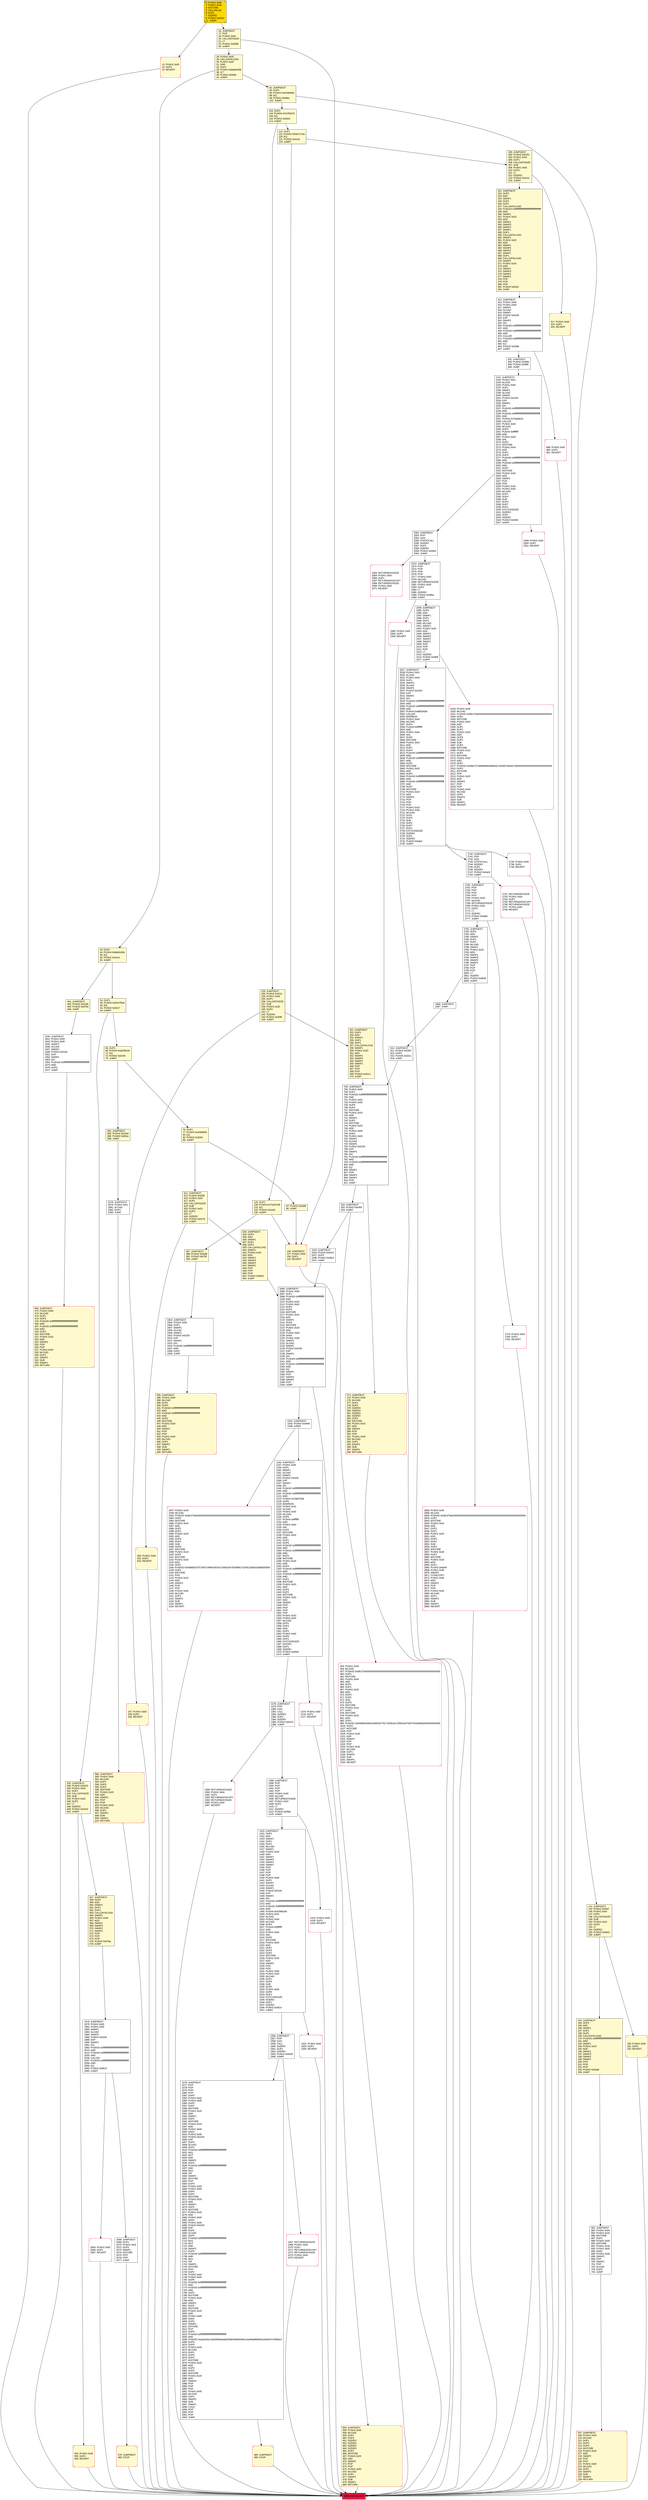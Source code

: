 digraph G {
bgcolor=transparent rankdir=UD;
node [shape=box style=filled color=black fillcolor=white fontname=arial fontcolor=black];
1567 [label="1567: RETURNDATASIZE\l1568: PUSH1 0x00\l1570: DUP1\l1571: RETURNDATACOPY\l1572: RETURNDATASIZE\l1573: PUSH1 0x00\l1575: REVERT\l" shape=Msquare color=crimson ];
469 [label="469: JUMPDEST\l470: PUSH1 0x40\l472: MLOAD\l473: DUP1\l474: DUP3\l475: PUSH20 0xffffffffffffffffffffffffffffffffffffffff\l496: AND\l497: PUSH20 0xffffffffffffffffffffffffffffffffffffffff\l518: AND\l519: DUP2\l520: MSTORE\l521: PUSH1 0x20\l523: ADD\l524: SWAP2\l525: POP\l526: POP\l527: PUSH1 0x40\l529: MLOAD\l530: DUP1\l531: SWAP2\l532: SUB\l533: SWAP1\l534: RETURN\l" fillcolor=lemonchiffon shape=Msquare color=crimson ];
321 [label="321: JUMPDEST\l322: DUP2\l323: ADD\l324: SWAP1\l325: DUP1\l326: DUP1\l327: CALLDATALOAD\l328: PUSH20 0xffffffffffffffffffffffffffffffffffffffff\l349: AND\l350: SWAP1\l351: PUSH1 0x20\l353: ADD\l354: SWAP1\l355: SWAP3\l356: SWAP2\l357: SWAP1\l358: DUP1\l359: CALLDATALOAD\l360: SWAP1\l361: PUSH1 0x20\l363: ADD\l364: SWAP1\l365: SWAP3\l366: SWAP2\l367: SWAP1\l368: DUP1\l369: CALLDATALOAD\l370: SWAP1\l371: PUSH1 0x20\l373: ADD\l374: SWAP1\l375: SWAP3\l376: SWAP2\l377: SWAP1\l378: POP\l379: POP\l380: POP\l381: PUSH2 0x032c\l384: JUMP\l" fillcolor=lemonchiffon ];
553 [label="553: PUSH1 0x00\l555: DUP1\l556: REVERT\l" fillcolor=lemonchiffon shape=Msquare color=crimson ];
1556 [label="1556: JUMPDEST\l1557: POP\l1558: GAS\l1559: CALL\l1560: ISZERO\l1561: DUP1\l1562: ISZERO\l1563: PUSH2 0x0628\l1566: JUMPI\l" ];
2068 [label="2068: JUMPDEST\l2069: DUP1\l2070: PUSH1 0x01\l2072: DUP2\l2073: SWAP1\l2074: SSTORE\l2075: POP\l2076: POP\l2077: JUMP\l" ];
461 [label="461: JUMPDEST\l462: PUSH2 0x01d5\l465: PUSH2 0x0794\l468: JUMP\l" fillcolor=lemonchiffon ];
136 [label="136: JUMPDEST\l137: PUSH1 0x00\l139: DUP1\l140: REVERT\l" fillcolor=lemonchiffon shape=Msquare color=crimson ];
2348 [label="2348: PUSH1 0x00\l2350: DUP1\l2351: REVERT\l" shape=Msquare color=crimson ];
611 [label="611: JUMPDEST\l612: PUSH2 0x028f\l615: PUSH1 0x04\l617: DUP1\l618: CALLDATASIZE\l619: SUB\l620: PUSH1 0x20\l622: DUP2\l623: LT\l624: ISZERO\l625: PUSH2 0x0279\l628: JUMPI\l" fillcolor=lemonchiffon ];
2736 [label="2736: PUSH1 0x00\l2738: DUP1\l2739: REVERT\l" shape=Msquare color=crimson ];
910 [label="910: JUMPDEST\l911: PUSH2 0x0397\l914: DUP3\l915: PUSH2 0x02c1\l918: JUMP\l" ];
385 [label="385: JUMPDEST\l386: STOP\l" fillcolor=lemonchiffon shape=Msquare color=crimson ];
812 [label="812: JUMPDEST\l813: PUSH1 0x05\l815: PUSH1 0x00\l817: SWAP1\l818: SLOAD\l819: SWAP1\l820: PUSH2 0x0100\l823: EXP\l824: SWAP1\l825: DIV\l826: PUSH20 0xffffffffffffffffffffffffffffffffffffffff\l847: AND\l848: PUSH20 0xffffffffffffffffffffffffffffffffffffffff\l869: AND\l870: CALLER\l871: PUSH20 0xffffffffffffffffffffffffffffffffffffffff\l892: AND\l893: EQ\l894: PUSH2 0x0386\l897: JUMPI\l" ];
2372 [label="2372: JUMPDEST\l2373: POP\l2374: POP\l2375: POP\l2376: POP\l2377: PUSH1 0x40\l2379: MLOAD\l2380: RETURNDATASIZE\l2381: PUSH1 0x20\l2383: DUP2\l2384: LT\l2385: ISZERO\l2386: PUSH2 0x095a\l2389: JUMPI\l" ];
0 [label="0: PUSH1 0x80\l2: PUSH1 0x40\l4: MSTORE\l5: CALLVALUE\l6: DUP1\l7: ISZERO\l8: PUSH2 0x0010\l11: JUMPI\l" fillcolor=lemonchiffon shape=Msquare fillcolor=gold ];
103 [label="103: DUP1\l104: PUSH4 0x41f5947b\l109: EQ\l110: PUSH2 0x00e5\l113: JUMPI\l" fillcolor=lemonchiffon ];
317 [label="317: PUSH1 0x00\l319: DUP1\l320: REVERT\l" fillcolor=lemonchiffon shape=Msquare color=crimson ];
54 [label="54: DUP1\l55: PUSH4 0x91b7f5ed\l60: EQ\l61: PUSH2 0x0217\l64: JUMPI\l" fillcolor=lemonchiffon ];
2363 [label="2363: RETURNDATASIZE\l2364: PUSH1 0x00\l2366: DUP1\l2367: RETURNDATACOPY\l2368: RETURNDATASIZE\l2369: PUSH1 0x00\l2371: REVERT\l" shape=Msquare color=crimson ];
2352 [label="2352: JUMPDEST\l2353: POP\l2354: GAS\l2355: STATICCALL\l2356: ISZERO\l2357: DUP1\l2358: ISZERO\l2359: PUSH2 0x0944\l2362: JUMPI\l" ];
898 [label="898: PUSH1 0x00\l900: DUP1\l901: REVERT\l" shape=Msquare color=crimson ];
2751 [label="2751: RETURNDATASIZE\l2752: PUSH1 0x00\l2754: DUP1\l2755: RETURNDATACOPY\l2756: RETURNDATASIZE\l2757: PUSH1 0x00\l2759: REVERT\l" shape=Msquare color=crimson ];
2084 [label="2084: JUMPDEST\l2085: PUSH1 0x00\l2087: DUP1\l2088: PUSH20 0xffffffffffffffffffffffffffffffffffffffff\l2109: AND\l2110: PUSH1 0x03\l2112: PUSH1 0x00\l2114: DUP5\l2115: DUP2\l2116: MSTORE\l2117: PUSH1 0x20\l2119: ADD\l2120: SWAP1\l2121: DUP2\l2122: MSTORE\l2123: PUSH1 0x20\l2125: ADD\l2126: PUSH1 0x00\l2128: SHA3\l2129: PUSH1 0x00\l2131: SWAP1\l2132: SLOAD\l2133: SWAP1\l2134: PUSH2 0x0100\l2137: EXP\l2138: SWAP1\l2139: DIV\l2140: PUSH20 0xffffffffffffffffffffffffffffffffffffffff\l2161: AND\l2162: PUSH20 0xffffffffffffffffffffffffffffffffffffffff\l2183: AND\l2184: EQ\l2185: SWAP1\l2186: POP\l2187: SWAP2\l2188: SWAP1\l2189: POP\l2190: JUMP\l" ];
1033 [label="1033: JUMPDEST\l1034: PUSH2 0x0412\l1037: DUP2\l1038: PUSH2 0x0824\l1041: JUMP\l" ];
924 [label="924: PUSH1 0x40\l926: MLOAD\l927: PUSH32 0x08c379a000000000000000000000000000000000000000000000000000000000\l960: DUP2\l961: MSTORE\l962: PUSH1 0x04\l964: ADD\l965: DUP1\l966: DUP1\l967: PUSH1 0x20\l969: ADD\l970: DUP3\l971: DUP2\l972: SUB\l973: DUP3\l974: MSTORE\l975: PUSH1 0x1a\l977: DUP2\l978: MSTORE\l979: PUSH1 0x20\l981: ADD\l982: DUP1\l983: PUSH32 0x546865206e616d652077617320616c72656164792074616b656e000000000000\l1016: DUP2\l1017: MSTORE\l1018: POP\l1019: PUSH1 0x20\l1021: ADD\l1022: SWAP2\l1023: POP\l1024: POP\l1025: PUSH1 0x40\l1027: MLOAD\l1028: DUP1\l1029: SWAP2\l1030: SUB\l1031: SWAP1\l1032: REVERT\l" shape=Msquare color=crimson ];
1416 [label="1416: PUSH1 0x00\l1418: DUP1\l1419: REVERT\l" shape=Msquare color=crimson ];
902 [label="902: JUMPDEST\l903: PUSH2 0x038e\l906: PUSH2 0x088f\l909: JUMP\l" ];
12 [label="12: PUSH1 0x00\l14: DUP1\l15: REVERT\l" fillcolor=lemonchiffon shape=Msquare color=crimson ];
273 [label="273: JUMPDEST\l274: PUSH1 0x40\l276: MLOAD\l277: DUP1\l278: DUP3\l279: ISZERO\l280: ISZERO\l281: ISZERO\l282: ISZERO\l283: DUP2\l284: MSTORE\l285: PUSH1 0x20\l287: ADD\l288: SWAP2\l289: POP\l290: POP\l291: PUSH1 0x40\l293: MLOAD\l294: DUP1\l295: SWAP2\l296: SUB\l297: SWAP1\l298: RETURN\l" fillcolor=lemonchiffon shape=Msquare color=crimson ];
1042 [label="1042: JUMPDEST\l1043: PUSH2 0x0484\l1046: JUMPI\l" ];
26 [label="26: PUSH1 0x00\l28: CALLDATALOAD\l29: PUSH1 0xe0\l31: SHR\l32: DUP1\l33: PUSH4 0x8da5cb5b\l38: GT\l39: PUSH2 0x005b\l42: JUMPI\l" fillcolor=lemonchiffon ];
1552 [label="1552: PUSH1 0x00\l1554: DUP1\l1555: REVERT\l" shape=Msquare color=crimson ];
2064 [label="2064: PUSH1 0x00\l2066: DUP1\l2067: REVERT\l" shape=Msquare color=crimson ];
655 [label="655: JUMPDEST\l656: PUSH1 0x40\l658: MLOAD\l659: DUP1\l660: DUP3\l661: ISZERO\l662: ISZERO\l663: ISZERO\l664: ISZERO\l665: DUP2\l666: MSTORE\l667: PUSH1 0x20\l669: ADD\l670: SWAP2\l671: POP\l672: POP\l673: PUSH1 0x40\l675: MLOAD\l676: DUP1\l677: SWAP2\l678: SUB\l679: SWAP1\l680: RETURN\l" fillcolor=lemonchiffon shape=Msquare color=crimson ];
91 [label="91: JUMPDEST\l92: DUP1\l93: PUSH4 0x01984892\l98: EQ\l99: PUSH2 0x008d\l102: JUMPI\l" fillcolor=lemonchiffon ];
535 [label="535: JUMPDEST\l536: PUSH2 0x0243\l539: PUSH1 0x04\l541: DUP1\l542: CALLDATASIZE\l543: SUB\l544: PUSH1 0x20\l546: DUP2\l547: LT\l548: ISZERO\l549: PUSH2 0x022d\l552: JUMPI\l" fillcolor=lemonchiffon ];
159 [label="159: PUSH1 0x00\l161: DUP1\l162: REVERT\l" fillcolor=lemonchiffon shape=Msquare color=crimson ];
2782 [label="2782: JUMPDEST\l2783: DUP2\l2784: ADD\l2785: SWAP1\l2786: DUP1\l2787: DUP1\l2788: MLOAD\l2789: SWAP1\l2790: PUSH1 0x20\l2792: ADD\l2793: SWAP1\l2794: SWAP3\l2795: SWAP2\l2796: SWAP1\l2797: POP\l2798: POP\l2799: POP\l2800: LT\l2801: ISZERO\l2802: PUSH2 0x0b46\l2805: JUMPI\l" ];
43 [label="43: DUP1\l44: PUSH4 0x8da5cb5b\l49: EQ\l50: PUSH2 0x01cd\l53: JUMPI\l" fillcolor=lemonchiffon ];
387 [label="387: JUMPDEST\l388: PUSH2 0x018b\l391: PUSH2 0x076f\l394: JUMP\l" fillcolor=lemonchiffon ];
229 [label="229: JUMPDEST\l230: PUSH2 0x0111\l233: PUSH1 0x04\l235: DUP1\l236: CALLDATASIZE\l237: SUB\l238: PUSH1 0x20\l240: DUP2\l241: LT\l242: ISZERO\l243: PUSH2 0x00fb\l246: JUMPI\l" fillcolor=lemonchiffon ];
2888 [label="2888: EXIT BLOCK\l" fillcolor=crimson ];
2078 [label="2078: JUMPDEST\l2079: PUSH1 0x01\l2081: SLOAD\l2082: DUP2\l2083: JUMP\l" ];
1420 [label="1420: JUMPDEST\l1421: DUP2\l1422: ADD\l1423: SWAP1\l1424: DUP1\l1425: DUP1\l1426: MLOAD\l1427: SWAP1\l1428: PUSH1 0x20\l1430: ADD\l1431: SWAP1\l1432: SWAP3\l1433: SWAP2\l1434: SWAP1\l1435: POP\l1436: POP\l1437: POP\l1438: POP\l1439: PUSH1 0x00\l1441: DUP1\l1442: SWAP1\l1443: SLOAD\l1444: SWAP1\l1445: PUSH2 0x0100\l1448: EXP\l1449: SWAP1\l1450: DIV\l1451: PUSH20 0xffffffffffffffffffffffffffffffffffffffff\l1472: AND\l1473: PUSH20 0xffffffffffffffffffffffffffffffffffffffff\l1494: AND\l1495: PUSH4 0x42966c68\l1500: PUSH1 0x01\l1502: SLOAD\l1503: PUSH1 0x40\l1505: MLOAD\l1506: DUP3\l1507: PUSH4 0xffffffff\l1512: AND\l1513: PUSH1 0xe0\l1515: SHL\l1516: DUP2\l1517: MSTORE\l1518: PUSH1 0x04\l1520: ADD\l1521: DUP1\l1522: DUP3\l1523: DUP2\l1524: MSTORE\l1525: PUSH1 0x20\l1527: ADD\l1528: SWAP2\l1529: POP\l1530: POP\l1531: PUSH1 0x00\l1533: PUSH1 0x40\l1535: MLOAD\l1536: DUP1\l1537: DUP4\l1538: SUB\l1539: DUP2\l1540: PUSH1 0x00\l1542: DUP8\l1543: DUP1\l1544: EXTCODESIZE\l1545: ISZERO\l1546: DUP1\l1547: ISZERO\l1548: PUSH2 0x0614\l1551: JUMPI\l" ];
2806 [label="2806: PUSH1 0x40\l2808: MLOAD\l2809: PUSH32 0x08c379a000000000000000000000000000000000000000000000000000000000\l2842: DUP2\l2843: MSTORE\l2844: PUSH1 0x04\l2846: ADD\l2847: DUP1\l2848: DUP1\l2849: PUSH1 0x20\l2851: ADD\l2852: DUP3\l2853: DUP2\l2854: SUB\l2855: DUP3\l2856: MSTORE\l2857: PUSH1 0x3b\l2859: DUP2\l2860: MSTORE\l2861: PUSH1 0x20\l2863: ADD\l2864: DUP1\l2865: PUSH2 0x0b49\l2868: PUSH1 0x3b\l2870: SWAP2\l2871: CODECOPY\l2872: PUSH1 0x40\l2874: ADD\l2875: SWAP2\l2876: POP\l2877: POP\l2878: PUSH1 0x40\l2880: MLOAD\l2881: DUP1\l2882: SWAP2\l2883: SUB\l2884: SWAP1\l2885: REVERT\l" shape=Msquare color=crimson ];
1378 [label="1378: JUMPDEST\l1379: POP\l1380: GAS\l1381: CALL\l1382: ISZERO\l1383: DUP1\l1384: ISZERO\l1385: PUSH2 0x0576\l1388: JUMPI\l" ];
2740 [label="2740: JUMPDEST\l2741: POP\l2742: GAS\l2743: STATICCALL\l2744: ISZERO\l2745: DUP1\l2746: ISZERO\l2747: PUSH2 0x0ac8\l2750: JUMPI\l" ];
1398 [label="1398: JUMPDEST\l1399: POP\l1400: POP\l1401: POP\l1402: POP\l1403: PUSH1 0x40\l1405: MLOAD\l1406: RETURNDATASIZE\l1407: PUSH1 0x20\l1409: DUP2\l1410: LT\l1411: ISZERO\l1412: PUSH2 0x058c\l1415: JUMPI\l" ];
141 [label="141: JUMPDEST\l142: PUSH2 0x00cf\l145: PUSH1 0x04\l147: DUP1\l148: CALLDATASIZE\l149: SUB\l150: PUSH1 0x20\l152: DUP2\l153: LT\l154: ISZERO\l155: PUSH2 0x00a3\l158: JUMPI\l" fillcolor=lemonchiffon ];
163 [label="163: JUMPDEST\l164: DUP2\l165: ADD\l166: SWAP1\l167: DUP1\l168: DUP1\l169: CALLDATALOAD\l170: PUSH20 0xffffffffffffffffffffffffffffffffffffffff\l191: AND\l192: SWAP1\l193: PUSH1 0x20\l195: ADD\l196: SWAP1\l197: SWAP3\l198: SWAP2\l199: SWAP1\l200: POP\l201: POP\l202: POP\l203: PUSH2 0x02a9\l206: JUMP\l" fillcolor=lemonchiffon ];
1576 [label="1576: JUMPDEST\l1577: POP\l1578: POP\l1579: POP\l1580: POP\l1581: DUP3\l1582: PUSH1 0x02\l1584: PUSH1 0x00\l1586: DUP5\l1587: DUP2\l1588: MSTORE\l1589: PUSH1 0x20\l1591: ADD\l1592: SWAP1\l1593: DUP2\l1594: MSTORE\l1595: PUSH1 0x20\l1597: ADD\l1598: PUSH1 0x00\l1600: SHA3\l1601: PUSH1 0x00\l1603: PUSH2 0x0100\l1606: EXP\l1607: DUP2\l1608: SLOAD\l1609: DUP2\l1610: PUSH20 0xffffffffffffffffffffffffffffffffffffffff\l1631: MUL\l1632: NOT\l1633: AND\l1634: SWAP1\l1635: DUP4\l1636: PUSH20 0xffffffffffffffffffffffffffffffffffffffff\l1657: AND\l1658: MUL\l1659: OR\l1660: SWAP1\l1661: SSTORE\l1662: POP\l1663: DUP3\l1664: PUSH1 0x03\l1666: PUSH1 0x00\l1668: DUP4\l1669: DUP2\l1670: MSTORE\l1671: PUSH1 0x20\l1673: ADD\l1674: SWAP1\l1675: DUP2\l1676: MSTORE\l1677: PUSH1 0x20\l1679: ADD\l1680: PUSH1 0x00\l1682: SHA3\l1683: PUSH1 0x00\l1685: PUSH2 0x0100\l1688: EXP\l1689: DUP2\l1690: SLOAD\l1691: DUP2\l1692: PUSH20 0xffffffffffffffffffffffffffffffffffffffff\l1713: MUL\l1714: NOT\l1715: AND\l1716: SWAP1\l1717: DUP4\l1718: PUSH20 0xffffffffffffffffffffffffffffffffffffffff\l1739: AND\l1740: MUL\l1741: OR\l1742: SWAP1\l1743: SSTORE\l1744: POP\l1745: DUP2\l1746: PUSH1 0x04\l1748: PUSH1 0x00\l1750: DUP6\l1751: PUSH20 0xffffffffffffffffffffffffffffffffffffffff\l1772: AND\l1773: PUSH20 0xffffffffffffffffffffffffffffffffffffffff\l1794: AND\l1795: DUP2\l1796: MSTORE\l1797: PUSH1 0x20\l1799: ADD\l1800: SWAP1\l1801: DUP2\l1802: MSTORE\l1803: PUSH1 0x20\l1805: ADD\l1806: PUSH1 0x00\l1808: SHA3\l1809: DUP2\l1810: SWAP1\l1811: SSTORE\l1812: POP\l1813: DUP3\l1814: PUSH20 0xffffffffffffffffffffffffffffffffffffffff\l1835: AND\l1836: PUSH32 0xaa2ee3c1c8e3900aebab52b90459ef94d61e1bd49a89df54b1b503e7e7660bc3\l1869: DUP3\l1870: DUP5\l1871: PUSH1 0x40\l1873: MLOAD\l1874: DUP1\l1875: DUP4\l1876: DUP2\l1877: MSTORE\l1878: PUSH1 0x20\l1880: ADD\l1881: DUP3\l1882: DUP2\l1883: MSTORE\l1884: PUSH1 0x20\l1886: ADD\l1887: SWAP3\l1888: POP\l1889: POP\l1890: POP\l1891: PUSH1 0x40\l1893: MLOAD\l1894: DUP1\l1895: SWAP2\l1896: SUB\l1897: SWAP1\l1898: LOG2\l1899: POP\l1900: POP\l1901: POP\l1902: JUMP\l" ];
629 [label="629: PUSH1 0x00\l631: DUP1\l632: REVERT\l" fillcolor=lemonchiffon shape=Msquare color=crimson ];
247 [label="247: PUSH1 0x00\l249: DUP1\l250: REVERT\l" fillcolor=lemonchiffon shape=Msquare color=crimson ];
579 [label="579: JUMPDEST\l580: STOP\l" fillcolor=lemonchiffon shape=Msquare color=crimson ];
395 [label="395: JUMPDEST\l396: PUSH1 0x40\l398: MLOAD\l399: DUP1\l400: DUP3\l401: PUSH20 0xffffffffffffffffffffffffffffffffffffffff\l422: AND\l423: PUSH20 0xffffffffffffffffffffffffffffffffffffffff\l444: AND\l445: DUP2\l446: MSTORE\l447: PUSH1 0x20\l449: ADD\l450: SWAP2\l451: POP\l452: POP\l453: PUSH1 0x40\l455: MLOAD\l456: DUP1\l457: SWAP2\l458: SUB\l459: SWAP1\l460: RETURN\l" fillcolor=lemonchiffon shape=Msquare color=crimson ];
1903 [label="1903: JUMPDEST\l1904: PUSH1 0x00\l1906: DUP1\l1907: SWAP1\l1908: SLOAD\l1909: SWAP1\l1910: PUSH2 0x0100\l1913: EXP\l1914: SWAP1\l1915: DIV\l1916: PUSH20 0xffffffffffffffffffffffffffffffffffffffff\l1937: AND\l1938: DUP2\l1939: JUMP\l" ];
1156 [label="1156: JUMPDEST\l1157: PUSH1 0x00\l1159: DUP1\l1160: SWAP1\l1161: SLOAD\l1162: SWAP1\l1163: PUSH2 0x0100\l1166: EXP\l1167: SWAP1\l1168: DIV\l1169: PUSH20 0xffffffffffffffffffffffffffffffffffffffff\l1190: AND\l1191: PUSH20 0xffffffffffffffffffffffffffffffffffffffff\l1212: AND\l1213: PUSH4 0x23b872dd\l1218: DUP5\l1219: ADDRESS\l1220: PUSH1 0x01\l1222: SLOAD\l1223: PUSH1 0x40\l1225: MLOAD\l1226: DUP5\l1227: PUSH4 0xffffffff\l1232: AND\l1233: PUSH1 0xe0\l1235: SHL\l1236: DUP2\l1237: MSTORE\l1238: PUSH1 0x04\l1240: ADD\l1241: DUP1\l1242: DUP5\l1243: PUSH20 0xffffffffffffffffffffffffffffffffffffffff\l1264: AND\l1265: PUSH20 0xffffffffffffffffffffffffffffffffffffffff\l1286: AND\l1287: DUP2\l1288: MSTORE\l1289: PUSH1 0x20\l1291: ADD\l1292: DUP4\l1293: PUSH20 0xffffffffffffffffffffffffffffffffffffffff\l1314: AND\l1315: PUSH20 0xffffffffffffffffffffffffffffffffffffffff\l1336: AND\l1337: DUP2\l1338: MSTORE\l1339: PUSH1 0x20\l1341: ADD\l1342: DUP3\l1343: DUP2\l1344: MSTORE\l1345: PUSH1 0x20\l1347: ADD\l1348: SWAP4\l1349: POP\l1350: POP\l1351: POP\l1352: POP\l1353: PUSH1 0x20\l1355: PUSH1 0x40\l1357: MLOAD\l1358: DUP1\l1359: DUP4\l1360: SUB\l1361: DUP2\l1362: PUSH1 0x00\l1364: DUP8\l1365: DUP1\l1366: EXTCODESIZE\l1367: ISZERO\l1368: DUP1\l1369: ISZERO\l1370: PUSH2 0x0562\l1373: JUMPI\l" ];
1978 [label="1978: JUMPDEST\l1979: PUSH1 0x05\l1981: PUSH1 0x00\l1983: SWAP1\l1984: SLOAD\l1985: SWAP1\l1986: PUSH2 0x0100\l1989: EXP\l1990: SWAP1\l1991: DIV\l1992: PUSH20 0xffffffffffffffffffffffffffffffffffffffff\l2013: AND\l2014: PUSH20 0xffffffffffffffffffffffffffffffffffffffff\l2035: AND\l2036: CALLER\l2037: PUSH20 0xffffffffffffffffffffffffffffffffffffffff\l2058: AND\l2059: EQ\l2060: PUSH2 0x0814\l2063: JUMPI\l" ];
251 [label="251: JUMPDEST\l252: DUP2\l253: ADD\l254: SWAP1\l255: DUP1\l256: DUP1\l257: CALLDATALOAD\l258: SWAP1\l259: PUSH1 0x20\l261: ADD\l262: SWAP1\l263: SWAP3\l264: SWAP2\l265: SWAP1\l266: POP\l267: POP\l268: POP\l269: PUSH2 0x02c1\l272: JUMP\l" fillcolor=lemonchiffon ];
557 [label="557: JUMPDEST\l558: DUP2\l559: ADD\l560: SWAP1\l561: DUP1\l562: DUP1\l563: CALLDATALOAD\l564: SWAP1\l565: PUSH1 0x20\l567: ADD\l568: SWAP1\l569: SWAP3\l570: SWAP2\l571: SWAP1\l572: POP\l573: POP\l574: POP\l575: PUSH2 0x07ba\l578: JUMP\l" fillcolor=lemonchiffon ];
76 [label="76: DUP1\l77: PUSH4 0xef36960c\l82: EQ\l83: PUSH2 0x0263\l86: JUMPI\l" fillcolor=lemonchiffon ];
581 [label="581: JUMPDEST\l582: PUSH2 0x024d\l585: PUSH2 0x081e\l588: JUMP\l" fillcolor=lemonchiffon ];
705 [label="705: JUMPDEST\l706: PUSH1 0x00\l708: DUP1\l709: PUSH20 0xffffffffffffffffffffffffffffffffffffffff\l730: AND\l731: PUSH1 0x02\l733: PUSH1 0x00\l735: DUP5\l736: DUP2\l737: MSTORE\l738: PUSH1 0x20\l740: ADD\l741: SWAP1\l742: DUP2\l743: MSTORE\l744: PUSH1 0x20\l746: ADD\l747: PUSH1 0x00\l749: SHA3\l750: PUSH1 0x00\l752: SWAP1\l753: SLOAD\l754: SWAP1\l755: PUSH2 0x0100\l758: EXP\l759: SWAP1\l760: DIV\l761: PUSH20 0xffffffffffffffffffffffffffffffffffffffff\l782: AND\l783: PUSH20 0xffffffffffffffffffffffffffffffffffffffff\l804: AND\l805: EQ\l806: SWAP1\l807: POP\l808: SWAP2\l809: SWAP1\l810: POP\l811: JUMP\l" ];
2418 [label="2418: PUSH1 0x40\l2420: MLOAD\l2421: PUSH32 0x08c379a000000000000000000000000000000000000000000000000000000000\l2454: DUP2\l2455: MSTORE\l2456: PUSH1 0x04\l2458: ADD\l2459: DUP1\l2460: DUP1\l2461: PUSH1 0x20\l2463: ADD\l2464: DUP3\l2465: DUP2\l2466: SUB\l2467: DUP3\l2468: MSTORE\l2469: PUSH1 0x12\l2471: DUP2\l2472: MSTORE\l2473: PUSH1 0x20\l2475: ADD\l2476: DUP1\l2477: PUSH32 0x496e73756666696369656e742066756e64730000000000000000000000000000\l2510: DUP2\l2511: MSTORE\l2512: POP\l2513: PUSH1 0x20\l2515: ADD\l2516: SWAP2\l2517: POP\l2518: POP\l2519: PUSH1 0x40\l2521: MLOAD\l2522: DUP1\l2523: SWAP2\l2524: SUB\l2525: SWAP1\l2526: REVERT\l" shape=Msquare color=crimson ];
125 [label="125: DUP1\l126: PUSH4 0x74c97c99\l131: EQ\l132: PUSH2 0x0183\l135: JUMPI\l" fillcolor=lemonchiffon ];
299 [label="299: JUMPDEST\l300: PUSH2 0x0181\l303: PUSH1 0x04\l305: DUP1\l306: CALLDATASIZE\l307: SUB\l308: PUSH1 0x60\l310: DUP2\l311: LT\l312: ISZERO\l313: PUSH2 0x0141\l316: JUMPI\l" fillcolor=lemonchiffon ];
2191 [label="2191: JUMPDEST\l2192: PUSH1 0x01\l2194: SLOAD\l2195: PUSH1 0x00\l2197: DUP1\l2198: SWAP1\l2199: SLOAD\l2200: SWAP1\l2201: PUSH2 0x0100\l2204: EXP\l2205: SWAP1\l2206: DIV\l2207: PUSH20 0xffffffffffffffffffffffffffffffffffffffff\l2228: AND\l2229: PUSH20 0xffffffffffffffffffffffffffffffffffffffff\l2250: AND\l2251: PUSH4 0x70a08231\l2256: CALLER\l2257: PUSH1 0x40\l2259: MLOAD\l2260: DUP3\l2261: PUSH4 0xffffffff\l2266: AND\l2267: PUSH1 0xe0\l2269: SHL\l2270: DUP2\l2271: MSTORE\l2272: PUSH1 0x04\l2274: ADD\l2275: DUP1\l2276: DUP3\l2277: PUSH20 0xffffffffffffffffffffffffffffffffffffffff\l2298: AND\l2299: PUSH20 0xffffffffffffffffffffffffffffffffffffffff\l2320: AND\l2321: DUP2\l2322: MSTORE\l2323: PUSH1 0x20\l2325: ADD\l2326: SWAP2\l2327: POP\l2328: POP\l2329: PUSH1 0x20\l2331: PUSH1 0x40\l2333: MLOAD\l2334: DUP1\l2335: DUP4\l2336: SUB\l2337: DUP2\l2338: DUP7\l2339: DUP1\l2340: EXTCODESIZE\l2341: ISZERO\l2342: DUP1\l2343: ISZERO\l2344: PUSH2 0x0930\l2347: JUMPI\l" ];
2886 [label="2886: JUMPDEST\l2887: JUMP\l" ];
65 [label="65: DUP1\l66: PUSH4 0xa035b1fe\l71: EQ\l72: PUSH2 0x0245\l75: JUMPI\l" fillcolor=lemonchiffon ];
87 [label="87: PUSH2 0x0088\l90: JUMP\l" fillcolor=lemonchiffon ];
681 [label="681: JUMPDEST\l682: PUSH1 0x04\l684: PUSH1 0x20\l686: MSTORE\l687: DUP1\l688: PUSH1 0x00\l690: MSTORE\l691: PUSH1 0x40\l693: PUSH1 0x00\l695: SHA3\l696: PUSH1 0x00\l698: SWAP2\l699: POP\l700: SWAP1\l701: POP\l702: SLOAD\l703: DUP2\l704: JUMP\l" ];
919 [label="919: JUMPDEST\l920: PUSH2 0x0409\l923: JUMPI\l" ];
16 [label="16: JUMPDEST\l17: POP\l18: PUSH1 0x04\l20: CALLDATASIZE\l21: LT\l22: PUSH2 0x0088\l25: JUMPI\l" fillcolor=lemonchiffon ];
1047 [label="1047: PUSH1 0x40\l1049: MLOAD\l1050: PUSH32 0x08c379a000000000000000000000000000000000000000000000000000000000\l1083: DUP2\l1084: MSTORE\l1085: PUSH1 0x04\l1087: ADD\l1088: DUP1\l1089: DUP1\l1090: PUSH1 0x20\l1092: ADD\l1093: DUP3\l1094: DUP2\l1095: SUB\l1096: DUP3\l1097: MSTORE\l1098: PUSH1 0x1d\l1100: DUP2\l1101: MSTORE\l1102: PUSH1 0x20\l1104: ADD\l1105: DUP1\l1106: PUSH32 0x5468652075736572496420616c7265616479206861732061206e616d65000000\l1139: DUP2\l1140: MSTORE\l1141: POP\l1142: PUSH1 0x20\l1144: ADD\l1145: SWAP2\l1146: POP\l1147: POP\l1148: PUSH1 0x40\l1150: MLOAD\l1151: DUP1\l1152: SWAP2\l1153: SUB\l1154: SWAP1\l1155: REVERT\l" shape=Msquare color=crimson ];
2527 [label="2527: JUMPDEST\l2528: PUSH1 0x01\l2530: SLOAD\l2531: PUSH1 0x00\l2533: DUP1\l2534: SWAP1\l2535: SLOAD\l2536: SWAP1\l2537: PUSH2 0x0100\l2540: EXP\l2541: SWAP1\l2542: DIV\l2543: PUSH20 0xffffffffffffffffffffffffffffffffffffffff\l2564: AND\l2565: PUSH20 0xffffffffffffffffffffffffffffffffffffffff\l2586: AND\l2587: PUSH4 0xdd62ed3e\l2592: CALLER\l2593: ADDRESS\l2594: PUSH1 0x40\l2596: MLOAD\l2597: DUP4\l2598: PUSH4 0xffffffff\l2603: AND\l2604: PUSH1 0xe0\l2606: SHL\l2607: DUP2\l2608: MSTORE\l2609: PUSH1 0x04\l2611: ADD\l2612: DUP1\l2613: DUP4\l2614: PUSH20 0xffffffffffffffffffffffffffffffffffffffff\l2635: AND\l2636: PUSH20 0xffffffffffffffffffffffffffffffffffffffff\l2657: AND\l2658: DUP2\l2659: MSTORE\l2660: PUSH1 0x20\l2662: ADD\l2663: DUP3\l2664: PUSH20 0xffffffffffffffffffffffffffffffffffffffff\l2685: AND\l2686: PUSH20 0xffffffffffffffffffffffffffffffffffffffff\l2707: AND\l2708: DUP2\l2709: MSTORE\l2710: PUSH1 0x20\l2712: ADD\l2713: SWAP3\l2714: POP\l2715: POP\l2716: POP\l2717: PUSH1 0x20\l2719: PUSH1 0x40\l2721: MLOAD\l2722: DUP1\l2723: DUP4\l2724: SUB\l2725: DUP2\l2726: DUP7\l2727: DUP1\l2728: EXTCODESIZE\l2729: ISZERO\l2730: DUP1\l2731: ISZERO\l2732: PUSH2 0x0ab4\l2735: JUMPI\l" ];
1389 [label="1389: RETURNDATASIZE\l1390: PUSH1 0x00\l1392: DUP1\l1393: RETURNDATACOPY\l1394: RETURNDATASIZE\l1395: PUSH1 0x00\l1397: REVERT\l" shape=Msquare color=crimson ];
2390 [label="2390: PUSH1 0x00\l2392: DUP1\l2393: REVERT\l" shape=Msquare color=crimson ];
114 [label="114: DUP1\l115: PUSH4 0x58c7c7ba\l120: EQ\l121: PUSH2 0x012b\l124: JUMPI\l" fillcolor=lemonchiffon ];
633 [label="633: JUMPDEST\l634: DUP2\l635: ADD\l636: SWAP1\l637: DUP1\l638: DUP1\l639: CALLDATALOAD\l640: SWAP1\l641: PUSH1 0x20\l643: ADD\l644: SWAP1\l645: SWAP3\l646: SWAP2\l647: SWAP1\l648: POP\l649: POP\l650: POP\l651: PUSH2 0x0824\l654: JUMP\l" fillcolor=lemonchiffon ];
2778 [label="2778: PUSH1 0x00\l2780: DUP1\l2781: REVERT\l" shape=Msquare color=crimson ];
207 [label="207: JUMPDEST\l208: PUSH1 0x40\l210: MLOAD\l211: DUP1\l212: DUP3\l213: DUP2\l214: MSTORE\l215: PUSH1 0x20\l217: ADD\l218: SWAP2\l219: POP\l220: POP\l221: PUSH1 0x40\l223: MLOAD\l224: DUP1\l225: SWAP2\l226: SUB\l227: SWAP1\l228: RETURN\l" fillcolor=lemonchiffon shape=Msquare color=crimson ];
2394 [label="2394: JUMPDEST\l2395: DUP2\l2396: ADD\l2397: SWAP1\l2398: DUP1\l2399: DUP1\l2400: MLOAD\l2401: SWAP1\l2402: PUSH1 0x20\l2404: ADD\l2405: SWAP1\l2406: SWAP3\l2407: SWAP2\l2408: SWAP1\l2409: POP\l2410: POP\l2411: POP\l2412: LT\l2413: ISZERO\l2414: PUSH2 0x09df\l2417: JUMPI\l" ];
589 [label="589: JUMPDEST\l590: PUSH1 0x40\l592: MLOAD\l593: DUP1\l594: DUP3\l595: DUP2\l596: MSTORE\l597: PUSH1 0x20\l599: ADD\l600: SWAP2\l601: POP\l602: POP\l603: PUSH1 0x40\l605: MLOAD\l606: DUP1\l607: SWAP2\l608: SUB\l609: SWAP1\l610: RETURN\l" fillcolor=lemonchiffon shape=Msquare color=crimson ];
1940 [label="1940: JUMPDEST\l1941: PUSH1 0x05\l1943: PUSH1 0x00\l1945: SWAP1\l1946: SLOAD\l1947: SWAP1\l1948: PUSH2 0x0100\l1951: EXP\l1952: SWAP1\l1953: DIV\l1954: PUSH20 0xffffffffffffffffffffffffffffffffffffffff\l1975: AND\l1976: DUP2\l1977: JUMP\l" ];
1374 [label="1374: PUSH1 0x00\l1376: DUP1\l1377: REVERT\l" shape=Msquare color=crimson ];
2760 [label="2760: JUMPDEST\l2761: POP\l2762: POP\l2763: POP\l2764: POP\l2765: PUSH1 0x40\l2767: MLOAD\l2768: RETURNDATASIZE\l2769: PUSH1 0x20\l2771: DUP2\l2772: LT\l2773: ISZERO\l2774: PUSH2 0x0ade\l2777: JUMPI\l" ];
1033 -> 2084;
2352 -> 2363;
2806 -> 2888;
141 -> 163;
1398 -> 1420;
26 -> 91;
1556 -> 1567;
681 -> 207;
65 -> 581;
65 -> 76;
1156 -> 1378;
114 -> 299;
229 -> 247;
705 -> 919;
2084 -> 655;
387 -> 1903;
247 -> 2888;
2418 -> 2888;
125 -> 387;
2778 -> 2888;
207 -> 2888;
2740 -> 2760;
251 -> 705;
2352 -> 2372;
812 -> 898;
1047 -> 2888;
163 -> 681;
1378 -> 1389;
1389 -> 2888;
16 -> 26;
1576 -> 385;
1567 -> 2888;
43 -> 461;
2782 -> 2886;
2191 -> 2352;
54 -> 65;
1978 -> 2068;
103 -> 229;
1556 -> 1576;
2736 -> 2888;
919 -> 1033;
1042 -> 1047;
385 -> 2888;
924 -> 2888;
1416 -> 2888;
2527 -> 2736;
273 -> 2888;
2363 -> 2888;
898 -> 2888;
299 -> 321;
2740 -> 2751;
141 -> 159;
2782 -> 2806;
159 -> 2888;
1042 -> 1156;
299 -> 317;
611 -> 633;
16 -> 136;
1940 -> 469;
1420 -> 1552;
910 -> 705;
1903 -> 395;
2760 -> 2778;
1378 -> 1398;
2084 -> 1042;
2394 -> 2527;
395 -> 2888;
76 -> 87;
114 -> 125;
2394 -> 2418;
54 -> 535;
229 -> 251;
629 -> 2888;
321 -> 812;
579 -> 2888;
1156 -> 1374;
91 -> 103;
581 -> 2078;
535 -> 553;
812 -> 902;
0 -> 12;
589 -> 2888;
2078 -> 589;
1374 -> 2888;
557 -> 1978;
2527 -> 2740;
2390 -> 2888;
553 -> 2888;
2760 -> 2782;
1420 -> 1556;
136 -> 2888;
705 -> 273;
2348 -> 2888;
469 -> 2888;
633 -> 2084;
317 -> 2888;
535 -> 557;
611 -> 629;
902 -> 2191;
919 -> 924;
2068 -> 579;
43 -> 54;
103 -> 114;
2372 -> 2394;
12 -> 2888;
1398 -> 1416;
2886 -> 910;
125 -> 136;
2751 -> 2888;
0 -> 16;
1978 -> 2064;
76 -> 611;
2372 -> 2390;
26 -> 43;
461 -> 1940;
1552 -> 2888;
2064 -> 2888;
91 -> 141;
655 -> 2888;
2191 -> 2348;
87 -> 136;
}